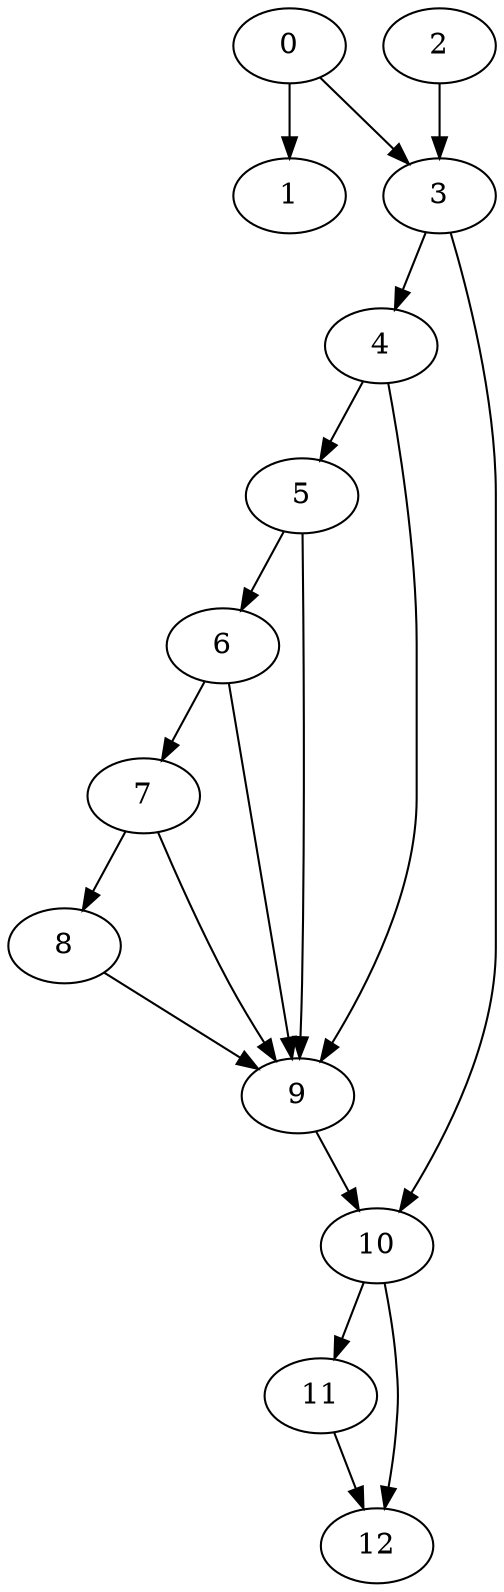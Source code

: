 digraph {
	0
	1
	2
	3
	4
	5
	6
	7
	8
	9
	10
	11
	12
	0 -> 1
	3 -> 4
	4 -> 5
	6 -> 7
	10 -> 12
	11 -> 12
	0 -> 3
	2 -> 3
	5 -> 6
	7 -> 8
	4 -> 9
	5 -> 9
	6 -> 9
	7 -> 9
	8 -> 9
	9 -> 10
	3 -> 10
	10 -> 11
}
